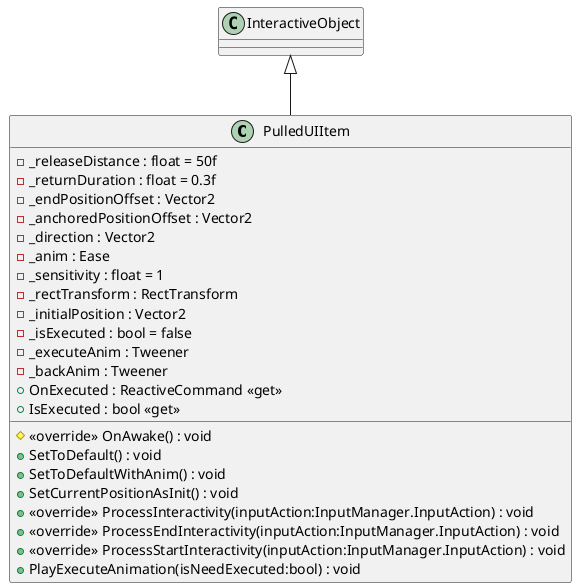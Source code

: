 @startuml
class PulledUIItem {
    - _releaseDistance : float = 50f
    - _returnDuration : float = 0.3f
    - _endPositionOffset : Vector2
    - _anchoredPositionOffset : Vector2
    - _direction : Vector2
    - _anim : Ease
    - _sensitivity : float = 1
    - _rectTransform : RectTransform
    - _initialPosition : Vector2
    - _isExecuted : bool = false
    - _executeAnim : Tweener
    - _backAnim : Tweener
    + OnExecuted : ReactiveCommand <<get>>
    + IsExecuted : bool <<get>>
    # <<override>> OnAwake() : void
    + SetToDefault() : void
    + SetToDefaultWithAnim() : void
    + SetCurrentPositionAsInit() : void
    + <<override>> ProcessInteractivity(inputAction:InputManager.InputAction) : void
    + <<override>> ProcessEndInteractivity(inputAction:InputManager.InputAction) : void
    + <<override>> ProcessStartInteractivity(inputAction:InputManager.InputAction) : void
    + PlayExecuteAnimation(isNeedExecuted:bool) : void
}
InteractiveObject <|-- PulledUIItem
@enduml
